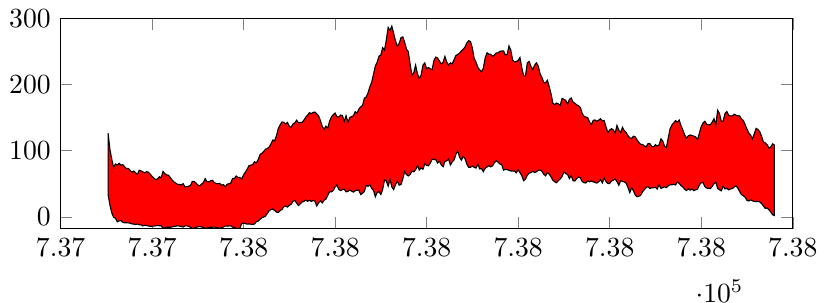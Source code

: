 % This file was created by matlab2tikz.
%
%The latest updates can be retrieved from
%  http://www.mathworks.com/matlabcentral/fileexchange/22022-matlab2tikz-matlab2tikz
%where you can also make suggestions and rate matlab2tikz.
%
\documentclass[tikz]{standalone}
\usepackage[T1]{fontenc}
\usepackage[utf8]{inputenc}
\usepackage{pgfplots}
\usepackage{grffile}
\pgfplotsset{compat=newest}
\usetikzlibrary{plotmarks}
\usetikzlibrary{arrows.meta}
\usepgfplotslibrary{patchplots}
\usepackage{amsmath}

\begin{document}
\begin{tikzpicture}

\begin{axis}[%
width=3.661in,
height=1.054in,
at={(0.614in,0.403in)},
scale only axis,
xmin=737400,
xmax=737800,
ymin=-17.949,
ymax=300,
axis background/.style={fill=white}
]

\addplot[area legend, draw=black, fill=red, forget plot]
table[row sep=crcr] {%
x	y\\
737426	33.836\\
737427	17.99\\
737428	6.532\\
737429	-0.398\\
737430	-1.746\\
737431	-7.247\\
737432	-5.937\\
737433	-5.364\\
737434	-8.104\\
737435	-8.589\\
737436	-8.65\\
737437	-8.839\\
737438	-9.184\\
737439	-10.351\\
737440	-10.584\\
737441	-11.289\\
737442	-10.542\\
737443	-11.64\\
737444	-11.788\\
737445	-13.372\\
737446	-12.375\\
737447	-12.853\\
737448	-13.446\\
737449	-14.091\\
737450	-13.764\\
737451	-13.622\\
737452	-13.236\\
737453	-12.732\\
737454	-13.16\\
737455	-13.175\\
737456	-16.903\\
737457	-16.217\\
737458	-15.248\\
737459	-15.501\\
737460	-15.436\\
737461	-14.848\\
737462	-14.168\\
737463	-13.781\\
737464	-13.032\\
737465	-13.74\\
737466	-14.2\\
737467	-15.042\\
737468	-13.413\\
737469	-13.311\\
737470	-13.911\\
737471	-15.491\\
737472	-17.342\\
737473	-16.562\\
737474	-15.836\\
737475	-14.613\\
737476	-14.51\\
737477	-14.989\\
737478	-15.491\\
737479	-17.814\\
737480	-16.138\\
737481	-15.981\\
737482	-15.379\\
737483	-15.35\\
737484	-15.141\\
737485	-15.646\\
737486	-16.101\\
737487	-17.086\\
737488	-16.365\\
737489	-14.999\\
737490	-13.661\\
737491	-13.58\\
737492	-13.44\\
737493	-13.37\\
737494	-15.122\\
737495	-15.881\\
737496	-16.923\\
737497	-17.949\\
737498	-16.544\\
737499	-9.571\\
737500	-9.153\\
737501	-9.927\\
737502	-10.728\\
737503	-10.35\\
737504	-10.874\\
737505	-11.078\\
737506	-10.492\\
737507	-6.923\\
737508	-6.173\\
737509	-3.55\\
737510	-1.026\\
737511	-0.027\\
737512	1.325\\
737513	5.792\\
737514	9.433\\
737515	11.31\\
737516	12.021\\
737517	9.776\\
737518	7.363\\
737519	6.922\\
737520	9.773\\
737521	11.25\\
737522	15.754\\
737523	16.451\\
737524	15.042\\
737525	17.664\\
737526	19.309\\
737527	23.638\\
737528	25.057\\
737529	21.164\\
737530	17.346\\
737531	19.806\\
737532	22.679\\
737533	23.61\\
737534	25.62\\
737535	23.632\\
737536	25.442\\
737537	23.484\\
737538	25.109\\
737539	23.78\\
737540	16.658\\
737541	21.349\\
737542	24.384\\
737543	21.25\\
737544	25.312\\
737545	27.131\\
737546	32.542\\
737547	38.133\\
737548	38.005\\
737549	39.976\\
737550	45.206\\
737551	48.195\\
737552	41.685\\
737553	40.021\\
737554	41.359\\
737555	42.044\\
737556	38.115\\
737557	38.48\\
737558	40.793\\
737559	39.182\\
737560	37.596\\
737561	39.779\\
737562	40.409\\
737563	40.518\\
737564	33.86\\
737565	35.666\\
737566	38.452\\
737567	47.553\\
737568	46.355\\
737569	48.507\\
737570	43.548\\
737571	40.164\\
737572	30.587\\
737573	36.804\\
737574	38.331\\
737575	34.067\\
737576	41.607\\
737577	56.018\\
737578	54.525\\
737579	46.482\\
737580	56.925\\
737581	45.378\\
737582	41.488\\
737583	48.644\\
737584	54.199\\
737585	48.134\\
737586	48.953\\
737587	57.47\\
737588	68.936\\
737589	63.976\\
737590	61.999\\
737591	64.097\\
737592	69.498\\
737593	68.147\\
737594	71.372\\
737595	77.754\\
737596	70.875\\
737597	74.06\\
737598	72.083\\
737599	80.487\\
737600	77.929\\
737601	77.206\\
737602	81.319\\
737603	87.258\\
737604	86.829\\
737605	86.585\\
737606	81.416\\
737607	84.175\\
737608	78.77\\
737609	75.858\\
737610	83.898\\
737611	84.636\\
737612	87.471\\
737613	78.514\\
737614	83.039\\
737615	85.987\\
737616	94.593\\
737617	99.691\\
737618	90.17\\
737619	85.852\\
737620	91.397\\
737621	88.017\\
737622	79.45\\
737623	75.004\\
737624	75.095\\
737625	77.023\\
737626	74.939\\
737627	73.861\\
737628	79.734\\
737629	72.586\\
737630	72.972\\
737631	68.473\\
737632	73.599\\
737633	75.446\\
737634	77.551\\
737635	75.603\\
737636	76.991\\
737637	81.818\\
737638	84.945\\
737639	83.071\\
737640	79.978\\
737641	79.166\\
737642	70.675\\
737643	71.927\\
737644	71.55\\
737645	70.441\\
737646	69.503\\
737647	69.277\\
737648	69.579\\
737649	66.708\\
737650	71.244\\
737651	67.003\\
737652	62.411\\
737653	54.798\\
737654	56.906\\
737655	63.191\\
737656	66.168\\
737657	67.174\\
737658	68.903\\
737659	67.222\\
737660	68.283\\
737661	70.554\\
737662	70.812\\
737663	69.101\\
737664	64.469\\
737665	62.108\\
737666	67.099\\
737667	64.513\\
737668	60.539\\
737669	55.373\\
737670	53.21\\
737671	51.799\\
737672	54.922\\
737673	57.386\\
737674	61.172\\
737675	67.87\\
737676	65.566\\
737677	64.322\\
737678	57.977\\
737679	62.536\\
737680	54.888\\
737681	54.26\\
737682	58.095\\
737683	60.333\\
737684	59.107\\
737685	53.538\\
737686	51.806\\
737687	51.381\\
737688	54.732\\
737689	53.134\\
737690	54.35\\
737691	53.071\\
737692	52.274\\
737693	51.204\\
737694	53.188\\
737695	56.227\\
737696	51.544\\
737697	58.934\\
737698	53.405\\
737699	50.653\\
737700	50.619\\
737701	54.447\\
737702	55.607\\
737703	57.513\\
737704	53.398\\
737705	47.951\\
737706	54.493\\
737707	53.721\\
737708	53.029\\
737709	51.074\\
737710	44.455\\
737711	36.94\\
737712	44.097\\
737713	39.694\\
737714	32.949\\
737715	30.587\\
737716	31.343\\
737717	33.013\\
737718	38.208\\
737719	41.303\\
737720	44.61\\
737721	45.848\\
737722	43.031\\
737723	44.212\\
737724	44.209\\
737725	44.798\\
737726	42.291\\
737727	48.713\\
737728	43.304\\
737729	44.239\\
737730	45.656\\
737731	44.418\\
737732	47.061\\
737733	48.696\\
737734	48.656\\
737735	49.499\\
737736	48.344\\
737737	52.877\\
737738	50.675\\
737739	47.413\\
737740	45.254\\
737741	41.765\\
737742	40.076\\
737743	42.587\\
737744	40.587\\
737745	42.172\\
737746	39.849\\
737747	41.051\\
737748	41.969\\
737749	48.402\\
737750	51.709\\
737751	52.097\\
737752	45.971\\
737753	43.631\\
737754	43.075\\
737755	42.997\\
737756	46.192\\
737757	50.186\\
737758	52.582\\
737759	43.209\\
737760	41.047\\
737761	39.545\\
737762	46.492\\
737763	42.405\\
737764	43.263\\
737765	41.002\\
737766	42.37\\
737767	42.823\\
737768	45.267\\
737769	47.005\\
737770	43.911\\
737771	38.394\\
737772	33.693\\
737773	32.244\\
737774	29.956\\
737775	25.179\\
737776	24.287\\
737777	25.799\\
737778	24.443\\
737779	23.423\\
737780	23.398\\
737781	23.633\\
737782	22.968\\
737783	20.312\\
737784	16.725\\
737785	12.996\\
737786	13.605\\
737787	11.103\\
737788	7.655\\
737789	3.523\\
737790	2.229\\
737790	108.552\\
737789	110.359\\
737788	105.666\\
737787	103.697\\
737786	109.228\\
737785	111.888\\
737784	113.228\\
737783	121.869\\
737782	128.631\\
737781	132.167\\
737780	133.698\\
737779	125.576\\
737778	117.896\\
737777	123.525\\
737776	126.673\\
737775	132.749\\
737774	139.397\\
737773	145.719\\
737772	147.854\\
737771	152.595\\
737770	152.787\\
737769	153.544\\
737768	155.069\\
737767	152.492\\
737766	152.419\\
737765	153.619\\
737764	159.047\\
737763	156.079\\
737762	144.872\\
737761	144.286\\
737760	156.046\\
737759	160.876\\
737758	139.046\\
737757	148.472\\
737756	142.975\\
737755	139.298\\
737754	138.921\\
737753	140.057\\
737752	144.536\\
737751	141.822\\
737750	136.269\\
737749	126.481\\
737748	116.675\\
737747	120.808\\
737746	121.969\\
737745	122.841\\
737744	123.773\\
737743	122.65\\
737742	119.035\\
737741	123.775\\
737740	131.26\\
737739	137.661\\
737738	146.246\\
737737	143.234\\
737736	145.497\\
737735	142.045\\
737734	138.813\\
737733	133.099\\
737732	119.292\\
737731	104.795\\
737730	106.708\\
737729	114.777\\
737728	117.947\\
737727	108.837\\
737726	106.936\\
737725	109.175\\
737724	105.751\\
737723	106.37\\
737722	110.671\\
737721	111.079\\
737720	106.108\\
737719	107.167\\
737718	109.364\\
737717	109.665\\
737716	112.324\\
737715	116.156\\
737714	120.924\\
737713	121.947\\
737712	118.499\\
737711	119.378\\
737710	122.873\\
737709	127.56\\
737708	130.08\\
737707	135.253\\
737706	127.322\\
737705	130.929\\
737704	138.245\\
737703	126.462\\
737702	131.328\\
737701	133.243\\
737700	131.274\\
737699	127.389\\
737698	136.163\\
737697	145.458\\
737696	144.941\\
737695	148.257\\
737694	146.226\\
737693	144.388\\
737692	146.387\\
737691	145.84\\
737690	139.175\\
737689	143.553\\
737688	149.99\\
737687	150.721\\
737686	151.941\\
737685	156.537\\
737684	165.329\\
737683	167.818\\
737682	169.287\\
737681	171.522\\
737680	173.458\\
737679	179.63\\
737678	177.423\\
737677	170.479\\
737676	176.024\\
737675	177.589\\
737674	178.942\\
737673	168.504\\
737672	170.615\\
737671	172.015\\
737670	169.722\\
737669	171.485\\
737668	185.607\\
737667	196.647\\
737666	206.291\\
737665	202.532\\
737664	202.638\\
737663	210.754\\
737662	215.841\\
737661	227.732\\
737660	232.594\\
737659	228.87\\
737658	222.414\\
737657	226.988\\
737656	234.758\\
737655	232.407\\
737654	212.608\\
737653	213.214\\
737652	225.1\\
737651	240.654\\
737650	236.258\\
737649	234.44\\
737648	233.96\\
737647	236.851\\
737646	251.988\\
737645	258.055\\
737644	244.943\\
737643	244.557\\
737642	250.667\\
737641	250.366\\
737640	249.948\\
737639	247.614\\
737638	247.467\\
737637	244.222\\
737636	242.736\\
737635	245.539\\
737634	245.787\\
737633	247.684\\
737632	240.173\\
737631	224.307\\
737630	219.079\\
737629	221.914\\
737628	225.853\\
737627	233.42\\
737626	238.968\\
737625	254.762\\
737624	264.626\\
737623	266.017\\
737622	262.773\\
737621	256.591\\
737620	253.052\\
737619	250.667\\
737618	247.215\\
737617	245.193\\
737616	243.675\\
737615	237.392\\
737614	231.16\\
737613	232.543\\
737612	229.052\\
737611	233.688\\
737610	242.177\\
737609	233.329\\
737608	230.932\\
737607	235.445\\
737606	239.883\\
737605	241.359\\
737604	236.055\\
737603	222.292\\
737602	223.61\\
737601	225.621\\
737600	223.673\\
737599	232.405\\
737598	229.087\\
737597	214.119\\
737596	208.988\\
737595	216.06\\
737594	229.172\\
737593	217.753\\
737592	213.799\\
737591	230.528\\
737590	249.19\\
737589	253.524\\
737588	263.67\\
737587	271.773\\
737586	270.428\\
737585	261.916\\
737584	257.51\\
737583	265.63\\
737582	276.994\\
737581	287.975\\
737580	281.366\\
737579	286.181\\
737578	267.244\\
737577	251.931\\
737576	255.419\\
737575	244.202\\
737574	242.653\\
737573	233.616\\
737572	227.908\\
737571	215.491\\
737570	203.243\\
737569	196.557\\
737568	187.22\\
737567	181.032\\
737566	179.315\\
737565	168.341\\
737564	166.218\\
737563	162.954\\
737562	156.746\\
737561	158.911\\
737560	152.773\\
737559	151.646\\
737558	149.693\\
737557	142.993\\
737556	152.815\\
737555	144.291\\
737554	153.147\\
737553	153.84\\
737552	150.824\\
737551	151.417\\
737550	156.82\\
737549	154.348\\
737548	151.095\\
737547	144.569\\
737546	134.158\\
737545	137.012\\
737544	132.508\\
737543	136.522\\
737542	145.293\\
737541	152.661\\
737540	155.742\\
737539	158.382\\
737538	157.854\\
737537	156.098\\
737536	157.304\\
737535	153.882\\
737534	150.622\\
737533	146.348\\
737532	142.755\\
737531	142.656\\
737530	142.187\\
737529	146.101\\
737528	141.93\\
737527	140.437\\
737526	135.377\\
737525	136.77\\
737524	142.691\\
737523	140.424\\
737522	143.137\\
737521	143.339\\
737520	139.057\\
737519	133.831\\
737518	122.974\\
737517	114.855\\
737516	116.17\\
737515	110.572\\
737514	105.684\\
737513	103.254\\
737512	102.276\\
737511	98.856\\
737510	96.186\\
737509	94.236\\
737508	86.711\\
737507	81.881\\
737506	83.368\\
737505	79.24\\
737504	78.129\\
737503	77.73\\
737502	72.36\\
737501	67.684\\
737500	63.691\\
737499	57.204\\
737498	59.562\\
737497	59.606\\
737496	61.873\\
737495	58.136\\
737494	58.375\\
737493	51.167\\
737492	50.225\\
737491	49.468\\
737490	45.598\\
737489	49.016\\
737488	47.841\\
737487	50.758\\
737486	50.249\\
737485	50.649\\
737484	52.138\\
737483	55.416\\
737482	54.641\\
737481	53.088\\
737480	53.621\\
737479	57.912\\
737478	51.771\\
737477	49.471\\
737476	46.913\\
737475	48.367\\
737474	51.372\\
737473	53.732\\
737472	53.827\\
737471	47.717\\
737470	46.396\\
737469	46.056\\
737468	45.268\\
737467	50.379\\
737466	48.277\\
737465	49.325\\
737464	49.255\\
737463	51.047\\
737462	52.962\\
737461	55.891\\
737460	59.484\\
737459	63.117\\
737458	63.538\\
737457	65.579\\
737456	68.813\\
737455	59.134\\
737454	60.789\\
737453	57.374\\
737452	56.681\\
737451	58.698\\
737450	61.412\\
737449	64.852\\
737448	67.741\\
737447	68.358\\
737446	66.804\\
737445	68.061\\
737444	69.685\\
737443	70.725\\
737442	64.079\\
737441	67.032\\
737440	69.343\\
737439	67.463\\
737438	70.482\\
737437	73.43\\
737436	73.278\\
737435	76.008\\
737434	79.0\\
737433	78.227\\
737432	81.049\\
737431	78.481\\
737430	80.002\\
737429	75.004\\
737428	87.338\\
737427	101.86\\
737426	126.531\\
}--cycle;
\end{axis}
\end{tikzpicture}%
\end{document}